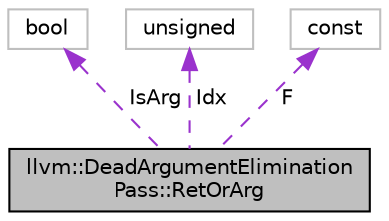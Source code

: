 digraph "llvm::DeadArgumentEliminationPass::RetOrArg"
{
 // LATEX_PDF_SIZE
  bgcolor="transparent";
  edge [fontname="Helvetica",fontsize="10",labelfontname="Helvetica",labelfontsize="10"];
  node [fontname="Helvetica",fontsize="10",shape=record];
  Node1 [label="llvm::DeadArgumentElimination\lPass::RetOrArg",height=0.2,width=0.4,color="black", fillcolor="grey75", style="filled", fontcolor="black",tooltip="Struct that represents (part of) either a return value or a function argument."];
  Node2 -> Node1 [dir="back",color="darkorchid3",fontsize="10",style="dashed",label=" IsArg" ,fontname="Helvetica"];
  Node2 [label="bool",height=0.2,width=0.4,color="grey75",tooltip=" "];
  Node3 -> Node1 [dir="back",color="darkorchid3",fontsize="10",style="dashed",label=" Idx" ,fontname="Helvetica"];
  Node3 [label="unsigned",height=0.2,width=0.4,color="grey75",tooltip=" "];
  Node4 -> Node1 [dir="back",color="darkorchid3",fontsize="10",style="dashed",label=" F" ,fontname="Helvetica"];
  Node4 [label="const",height=0.2,width=0.4,color="grey75",tooltip=" "];
}
